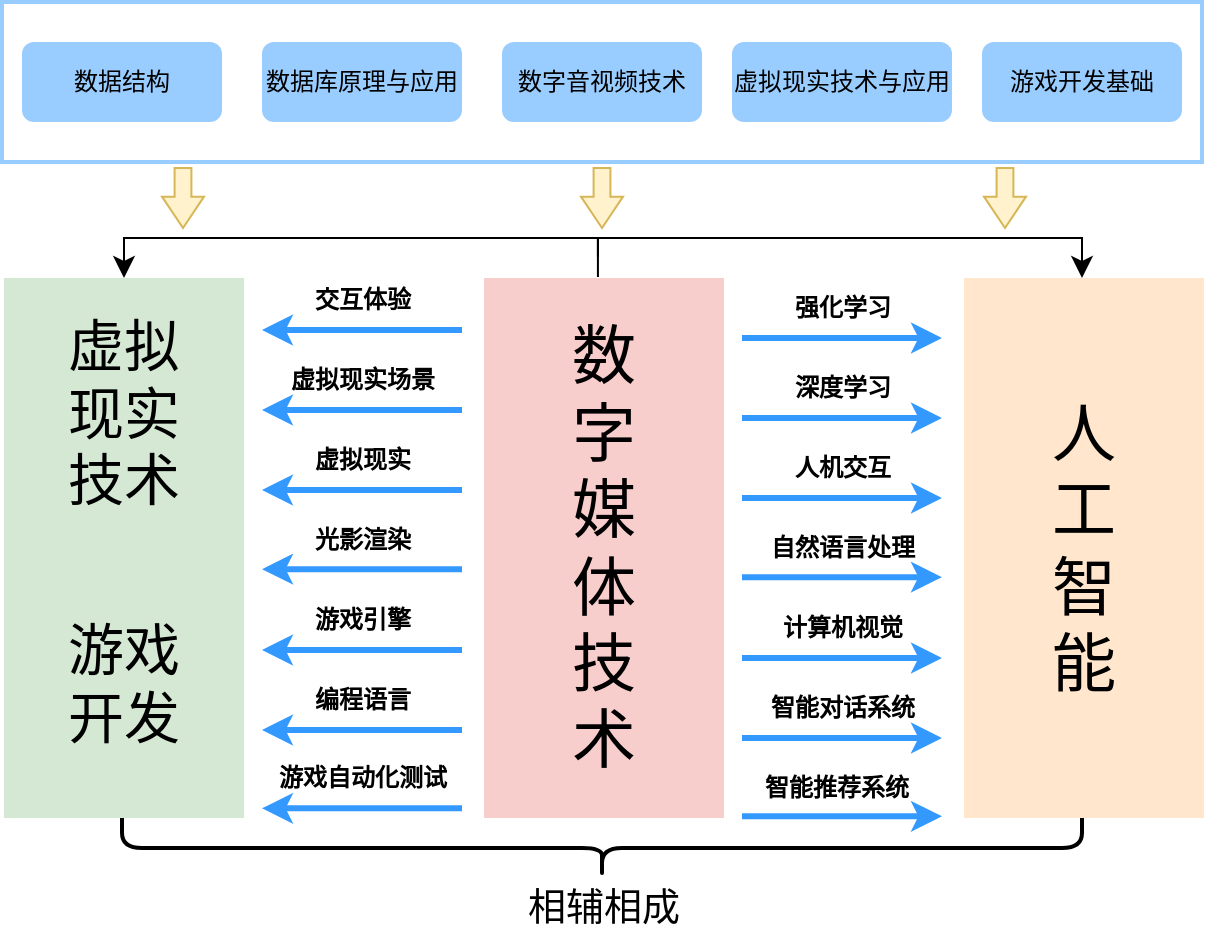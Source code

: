 <mxfile version="25.0.1">
  <diagram name="第 1 页" id="7bzqy5_4VvPfCLiXi_A4">
    <mxGraphModel dx="875" dy="544" grid="1" gridSize="10" guides="1" tooltips="1" connect="1" arrows="1" fold="1" page="1" pageScale="1" pageWidth="827" pageHeight="1169" background="none" math="0" shadow="0">
      <root>
        <mxCell id="0" />
        <mxCell id="1" parent="0" />
        <mxCell id="kQwP7nP4GbzU0UcVtU4i-1" value="" style="rounded=0;whiteSpace=wrap;html=1;fillColor=none;strokeColor=#99CCFF;strokeWidth=2;" vertex="1" parent="1">
          <mxGeometry x="79" y="102" width="600" height="80" as="geometry" />
        </mxCell>
        <mxCell id="kQwP7nP4GbzU0UcVtU4i-2" value="数&lt;div&gt;字&lt;/div&gt;&lt;div&gt;媒&lt;/div&gt;&lt;div&gt;体&lt;/div&gt;&lt;div&gt;技&lt;/div&gt;&lt;div&gt;术&lt;/div&gt;" style="rounded=0;whiteSpace=wrap;html=1;strokeColor=none;strokeWidth=2;fontSize=32;fillColor=#f8cecc;" vertex="1" parent="1">
          <mxGeometry x="320" y="240" width="120" height="270" as="geometry" />
        </mxCell>
        <mxCell id="kQwP7nP4GbzU0UcVtU4i-4" value="人&lt;div&gt;工&lt;/div&gt;&lt;div&gt;智&lt;/div&gt;&lt;div&gt;能&lt;/div&gt;" style="rounded=0;whiteSpace=wrap;html=1;strokeColor=none;strokeWidth=2;fontSize=32;fillColor=#ffe6cc;" vertex="1" parent="1">
          <mxGeometry x="560" y="240" width="120" height="270" as="geometry" />
        </mxCell>
        <mxCell id="kQwP7nP4GbzU0UcVtU4i-5" value="数据结构" style="rounded=1;whiteSpace=wrap;html=1;fillColor=#99CCFF;strokeColor=none;" vertex="1" parent="1">
          <mxGeometry x="89" y="122" width="100" height="40" as="geometry" />
        </mxCell>
        <mxCell id="kQwP7nP4GbzU0UcVtU4i-6" value="数据库原理与应用" style="rounded=1;whiteSpace=wrap;html=1;fillColor=#99CCFF;strokeColor=none;" vertex="1" parent="1">
          <mxGeometry x="209" y="122" width="100" height="40" as="geometry" />
        </mxCell>
        <mxCell id="kQwP7nP4GbzU0UcVtU4i-7" value="数字音视频技术" style="rounded=1;whiteSpace=wrap;html=1;fillColor=#99CCFF;strokeColor=none;" vertex="1" parent="1">
          <mxGeometry x="329" y="122" width="100" height="40" as="geometry" />
        </mxCell>
        <mxCell id="kQwP7nP4GbzU0UcVtU4i-8" value="虚拟现实技术与应用" style="rounded=1;whiteSpace=wrap;html=1;strokeColor=none;fillColor=#99CCFF;" vertex="1" parent="1">
          <mxGeometry x="444" y="122" width="110" height="40" as="geometry" />
        </mxCell>
        <mxCell id="kQwP7nP4GbzU0UcVtU4i-9" value="游戏开发基础" style="rounded=1;whiteSpace=wrap;html=1;fillColor=#99CCFF;strokeColor=none;" vertex="1" parent="1">
          <mxGeometry x="569" y="122" width="100" height="40" as="geometry" />
        </mxCell>
        <mxCell id="kQwP7nP4GbzU0UcVtU4i-17" value="" style="endArrow=classic;html=1;rounded=0;strokeWidth=3;strokeColor=#3399FF;" edge="1" parent="1">
          <mxGeometry width="50" height="50" relative="1" as="geometry">
            <mxPoint x="309" y="266" as="sourcePoint" />
            <mxPoint x="209" y="266" as="targetPoint" />
          </mxGeometry>
        </mxCell>
        <mxCell id="kQwP7nP4GbzU0UcVtU4i-21" value="&lt;font&gt;虚拟&lt;/font&gt;&lt;div&gt;&lt;font&gt;现实&lt;/font&gt;&lt;/div&gt;&lt;div&gt;&lt;font&gt;技术&lt;/font&gt;&lt;/div&gt;" style="rounded=0;whiteSpace=wrap;html=1;fillColor=#d5e8d4;strokeColor=none;strokeWidth=2;fontSize=28;" vertex="1" parent="1">
          <mxGeometry x="80" y="240" width="120" height="135" as="geometry" />
        </mxCell>
        <mxCell id="kQwP7nP4GbzU0UcVtU4i-22" value="游戏&lt;div&gt;开发&lt;/div&gt;" style="rounded=0;whiteSpace=wrap;html=1;strokeColor=none;strokeWidth=2;fontSize=28;fillColor=#d5e8d4;" vertex="1" parent="1">
          <mxGeometry x="80" y="375" width="120" height="135" as="geometry" />
        </mxCell>
        <mxCell id="kQwP7nP4GbzU0UcVtU4i-25" value="" style="shape=curlyBracket;whiteSpace=wrap;html=1;rounded=1;flipH=1;labelPosition=right;verticalLabelPosition=middle;align=left;verticalAlign=middle;direction=north;strokeWidth=2;" vertex="1" parent="1">
          <mxGeometry x="139" y="510" width="480" height="30" as="geometry" />
        </mxCell>
        <mxCell id="kQwP7nP4GbzU0UcVtU4i-29" value="" style="edgeStyle=elbowEdgeStyle;elbow=vertical;endArrow=classic;html=1;curved=0;rounded=0;endSize=8;startSize=8;entryX=0.592;entryY=0.002;entryDx=0;entryDy=0;entryPerimeter=0;" edge="1" parent="1">
          <mxGeometry width="50" height="50" relative="1" as="geometry">
            <mxPoint x="376.96" y="239.46" as="sourcePoint" />
            <mxPoint x="619" y="240.0" as="targetPoint" />
            <Array as="points">
              <mxPoint x="500" y="220" />
              <mxPoint x="497.96" y="219.46" />
            </Array>
          </mxGeometry>
        </mxCell>
        <mxCell id="kQwP7nP4GbzU0UcVtU4i-30" value="" style="edgeStyle=elbowEdgeStyle;elbow=vertical;endArrow=classic;html=1;curved=0;rounded=0;endSize=8;startSize=8;entryX=0.5;entryY=0;entryDx=0;entryDy=0;" edge="1" parent="1" target="kQwP7nP4GbzU0UcVtU4i-21">
          <mxGeometry width="50" height="50" relative="1" as="geometry">
            <mxPoint x="376.96" y="229.46" as="sourcePoint" />
            <mxPoint x="619" y="230.0" as="targetPoint" />
            <Array as="points">
              <mxPoint x="270" y="220" />
            </Array>
          </mxGeometry>
        </mxCell>
        <mxCell id="kQwP7nP4GbzU0UcVtU4i-32" value="交互体验" style="text;html=1;align=center;verticalAlign=middle;resizable=0;points=[];autosize=1;strokeColor=none;fillColor=none;fontSize=12;fontStyle=1" vertex="1" parent="1">
          <mxGeometry x="224" y="236" width="70" height="30" as="geometry" />
        </mxCell>
        <mxCell id="kQwP7nP4GbzU0UcVtU4i-33" value="相辅相成" style="text;html=1;align=center;verticalAlign=middle;whiteSpace=wrap;rounded=0;fontSize=19;" vertex="1" parent="1">
          <mxGeometry x="327" y="540" width="106" height="30" as="geometry" />
        </mxCell>
        <mxCell id="kQwP7nP4GbzU0UcVtU4i-34" value="" style="endArrow=classic;html=1;rounded=0;strokeWidth=3;strokeColor=#3399FF;" edge="1" parent="1">
          <mxGeometry width="50" height="50" relative="1" as="geometry">
            <mxPoint x="309" y="306" as="sourcePoint" />
            <mxPoint x="209" y="306" as="targetPoint" />
          </mxGeometry>
        </mxCell>
        <mxCell id="kQwP7nP4GbzU0UcVtU4i-35" value="虚拟现实场景" style="text;html=1;align=center;verticalAlign=middle;resizable=0;points=[];autosize=1;strokeColor=none;fillColor=none;fontSize=12;fontStyle=1" vertex="1" parent="1">
          <mxGeometry x="209" y="276" width="100" height="30" as="geometry" />
        </mxCell>
        <mxCell id="kQwP7nP4GbzU0UcVtU4i-36" value="" style="endArrow=classic;html=1;rounded=0;strokeWidth=3;strokeColor=#3399FF;" edge="1" parent="1">
          <mxGeometry width="50" height="50" relative="1" as="geometry">
            <mxPoint x="309" y="346" as="sourcePoint" />
            <mxPoint x="209" y="346" as="targetPoint" />
          </mxGeometry>
        </mxCell>
        <mxCell id="kQwP7nP4GbzU0UcVtU4i-37" value="虚拟现实" style="text;html=1;align=center;verticalAlign=middle;resizable=0;points=[];autosize=1;strokeColor=none;fillColor=none;fontSize=12;fontStyle=1" vertex="1" parent="1">
          <mxGeometry x="224" y="316" width="70" height="30" as="geometry" />
        </mxCell>
        <mxCell id="kQwP7nP4GbzU0UcVtU4i-38" value="" style="endArrow=classic;html=1;rounded=0;strokeWidth=3;strokeColor=#3399FF;" edge="1" parent="1">
          <mxGeometry width="50" height="50" relative="1" as="geometry">
            <mxPoint x="309" y="385.58" as="sourcePoint" />
            <mxPoint x="209" y="385.58" as="targetPoint" />
          </mxGeometry>
        </mxCell>
        <mxCell id="kQwP7nP4GbzU0UcVtU4i-39" value="光影渲染" style="text;html=1;align=center;verticalAlign=middle;resizable=0;points=[];autosize=1;strokeColor=none;fillColor=none;fontSize=12;fontStyle=1" vertex="1" parent="1">
          <mxGeometry x="224" y="355.58" width="70" height="30" as="geometry" />
        </mxCell>
        <mxCell id="kQwP7nP4GbzU0UcVtU4i-40" value="" style="endArrow=classic;html=1;rounded=0;strokeWidth=3;strokeColor=#3399FF;" edge="1" parent="1">
          <mxGeometry width="50" height="50" relative="1" as="geometry">
            <mxPoint x="309" y="426" as="sourcePoint" />
            <mxPoint x="209" y="426" as="targetPoint" />
          </mxGeometry>
        </mxCell>
        <mxCell id="kQwP7nP4GbzU0UcVtU4i-41" value="游戏引擎" style="text;html=1;align=center;verticalAlign=middle;resizable=0;points=[];autosize=1;strokeColor=none;fillColor=none;fontSize=12;fontStyle=1" vertex="1" parent="1">
          <mxGeometry x="224" y="396" width="70" height="30" as="geometry" />
        </mxCell>
        <mxCell id="kQwP7nP4GbzU0UcVtU4i-42" value="" style="endArrow=classic;html=1;rounded=0;strokeWidth=3;strokeColor=#3399FF;" edge="1" parent="1">
          <mxGeometry width="50" height="50" relative="1" as="geometry">
            <mxPoint x="309" y="466" as="sourcePoint" />
            <mxPoint x="209" y="466" as="targetPoint" />
          </mxGeometry>
        </mxCell>
        <mxCell id="kQwP7nP4GbzU0UcVtU4i-43" value="编程语言" style="text;html=1;align=center;verticalAlign=middle;resizable=0;points=[];autosize=1;strokeColor=none;fillColor=none;fontSize=12;fontStyle=1" vertex="1" parent="1">
          <mxGeometry x="224" y="436" width="70" height="30" as="geometry" />
        </mxCell>
        <mxCell id="kQwP7nP4GbzU0UcVtU4i-44" value="" style="endArrow=classic;html=1;rounded=0;strokeWidth=3;strokeColor=#3399FF;" edge="1" parent="1">
          <mxGeometry width="50" height="50" relative="1" as="geometry">
            <mxPoint x="309" y="505.17" as="sourcePoint" />
            <mxPoint x="209" y="505.17" as="targetPoint" />
          </mxGeometry>
        </mxCell>
        <mxCell id="kQwP7nP4GbzU0UcVtU4i-45" value="游戏自动化测试" style="text;html=1;align=center;verticalAlign=middle;resizable=0;points=[];autosize=1;strokeColor=none;fillColor=none;fontSize=12;fontStyle=1" vertex="1" parent="1">
          <mxGeometry x="204" y="475.17" width="110" height="30" as="geometry" />
        </mxCell>
        <mxCell id="kQwP7nP4GbzU0UcVtU4i-53" value="" style="html=1;shadow=0;dashed=0;align=center;verticalAlign=middle;shape=mxgraph.arrows2.arrow;dy=0.6;dx=15.67;direction=south;notch=0;fillColor=#fff2cc;strokeColor=#d6b656;" vertex="1" parent="1">
          <mxGeometry x="159" y="185" width="21" height="30" as="geometry" />
        </mxCell>
        <mxCell id="kQwP7nP4GbzU0UcVtU4i-54" value="" style="html=1;shadow=0;dashed=0;align=center;verticalAlign=middle;shape=mxgraph.arrows2.arrow;dy=0.6;dx=15.67;direction=south;notch=0;fillColor=#fff2cc;strokeColor=#d6b656;" vertex="1" parent="1">
          <mxGeometry x="368.5" y="185" width="21" height="30" as="geometry" />
        </mxCell>
        <mxCell id="kQwP7nP4GbzU0UcVtU4i-55" value="" style="html=1;shadow=0;dashed=0;align=center;verticalAlign=middle;shape=mxgraph.arrows2.arrow;dy=0.6;dx=15.67;direction=south;notch=0;fillColor=#fff2cc;strokeColor=#d6b656;" vertex="1" parent="1">
          <mxGeometry x="570" y="185" width="21" height="30" as="geometry" />
        </mxCell>
        <mxCell id="kQwP7nP4GbzU0UcVtU4i-58" value="" style="endArrow=classic;html=1;rounded=0;strokeWidth=3;strokeColor=#3399FF;" edge="1" parent="1">
          <mxGeometry width="50" height="50" relative="1" as="geometry">
            <mxPoint x="449" y="270" as="sourcePoint" />
            <mxPoint x="549" y="270" as="targetPoint" />
          </mxGeometry>
        </mxCell>
        <mxCell id="kQwP7nP4GbzU0UcVtU4i-59" value="强化学习" style="text;html=1;align=center;verticalAlign=middle;resizable=0;points=[];autosize=1;strokeColor=none;fillColor=none;fontSize=12;fontStyle=1" vertex="1" parent="1">
          <mxGeometry x="464" y="240" width="70" height="30" as="geometry" />
        </mxCell>
        <mxCell id="kQwP7nP4GbzU0UcVtU4i-60" value="" style="endArrow=classic;html=1;rounded=0;strokeWidth=3;strokeColor=#3399FF;" edge="1" parent="1">
          <mxGeometry width="50" height="50" relative="1" as="geometry">
            <mxPoint x="449" y="310" as="sourcePoint" />
            <mxPoint x="549" y="310" as="targetPoint" />
          </mxGeometry>
        </mxCell>
        <mxCell id="kQwP7nP4GbzU0UcVtU4i-61" value="深度学习" style="text;html=1;align=center;verticalAlign=middle;resizable=0;points=[];autosize=1;strokeColor=none;fillColor=none;fontSize=12;fontStyle=1" vertex="1" parent="1">
          <mxGeometry x="464" y="280" width="70" height="30" as="geometry" />
        </mxCell>
        <mxCell id="kQwP7nP4GbzU0UcVtU4i-62" value="" style="endArrow=classic;html=1;rounded=0;strokeWidth=3;strokeColor=#3399FF;" edge="1" parent="1">
          <mxGeometry width="50" height="50" relative="1" as="geometry">
            <mxPoint x="449" y="350" as="sourcePoint" />
            <mxPoint x="549" y="350" as="targetPoint" />
          </mxGeometry>
        </mxCell>
        <mxCell id="kQwP7nP4GbzU0UcVtU4i-63" value="人机交互" style="text;html=1;align=center;verticalAlign=middle;resizable=0;points=[];autosize=1;strokeColor=none;fillColor=none;fontSize=12;fontStyle=1" vertex="1" parent="1">
          <mxGeometry x="464" y="320" width="70" height="30" as="geometry" />
        </mxCell>
        <mxCell id="kQwP7nP4GbzU0UcVtU4i-64" value="" style="endArrow=classic;html=1;rounded=0;strokeWidth=3;strokeColor=#3399FF;" edge="1" parent="1">
          <mxGeometry width="50" height="50" relative="1" as="geometry">
            <mxPoint x="449" y="389.58" as="sourcePoint" />
            <mxPoint x="549" y="389.58" as="targetPoint" />
          </mxGeometry>
        </mxCell>
        <mxCell id="kQwP7nP4GbzU0UcVtU4i-65" value="自然语言处理" style="text;html=1;align=center;verticalAlign=middle;resizable=0;points=[];autosize=1;strokeColor=none;fillColor=none;fontSize=12;fontStyle=1" vertex="1" parent="1">
          <mxGeometry x="449" y="359.58" width="100" height="30" as="geometry" />
        </mxCell>
        <mxCell id="kQwP7nP4GbzU0UcVtU4i-66" value="" style="endArrow=classic;html=1;rounded=0;strokeWidth=3;strokeColor=#3399FF;" edge="1" parent="1">
          <mxGeometry width="50" height="50" relative="1" as="geometry">
            <mxPoint x="449" y="430" as="sourcePoint" />
            <mxPoint x="549" y="430" as="targetPoint" />
          </mxGeometry>
        </mxCell>
        <mxCell id="kQwP7nP4GbzU0UcVtU4i-67" value="计算机视觉" style="text;html=1;align=center;verticalAlign=middle;resizable=0;points=[];autosize=1;strokeColor=none;fillColor=none;fontSize=12;fontStyle=1" vertex="1" parent="1">
          <mxGeometry x="459" y="400" width="80" height="30" as="geometry" />
        </mxCell>
        <mxCell id="kQwP7nP4GbzU0UcVtU4i-68" value="" style="endArrow=classic;html=1;rounded=0;strokeWidth=3;strokeColor=#3399FF;" edge="1" parent="1">
          <mxGeometry width="50" height="50" relative="1" as="geometry">
            <mxPoint x="449" y="470" as="sourcePoint" />
            <mxPoint x="549" y="470" as="targetPoint" />
          </mxGeometry>
        </mxCell>
        <mxCell id="kQwP7nP4GbzU0UcVtU4i-69" value="智能对话系统" style="text;html=1;align=center;verticalAlign=middle;resizable=0;points=[];autosize=1;strokeColor=none;fillColor=none;fontSize=12;fontStyle=1" vertex="1" parent="1">
          <mxGeometry x="449" y="440" width="100" height="30" as="geometry" />
        </mxCell>
        <mxCell id="kQwP7nP4GbzU0UcVtU4i-70" value="" style="endArrow=classic;html=1;rounded=0;strokeWidth=3;strokeColor=#3399FF;" edge="1" parent="1">
          <mxGeometry width="50" height="50" relative="1" as="geometry">
            <mxPoint x="449" y="509.17" as="sourcePoint" />
            <mxPoint x="549" y="509.17" as="targetPoint" />
          </mxGeometry>
        </mxCell>
        <mxCell id="kQwP7nP4GbzU0UcVtU4i-71" value="智能推荐系统" style="text;html=1;align=center;verticalAlign=middle;resizable=0;points=[];autosize=1;strokeColor=none;fillColor=none;fontSize=12;fontStyle=1" vertex="1" parent="1">
          <mxGeometry x="446" y="480.0" width="100" height="30" as="geometry" />
        </mxCell>
      </root>
    </mxGraphModel>
  </diagram>
</mxfile>
